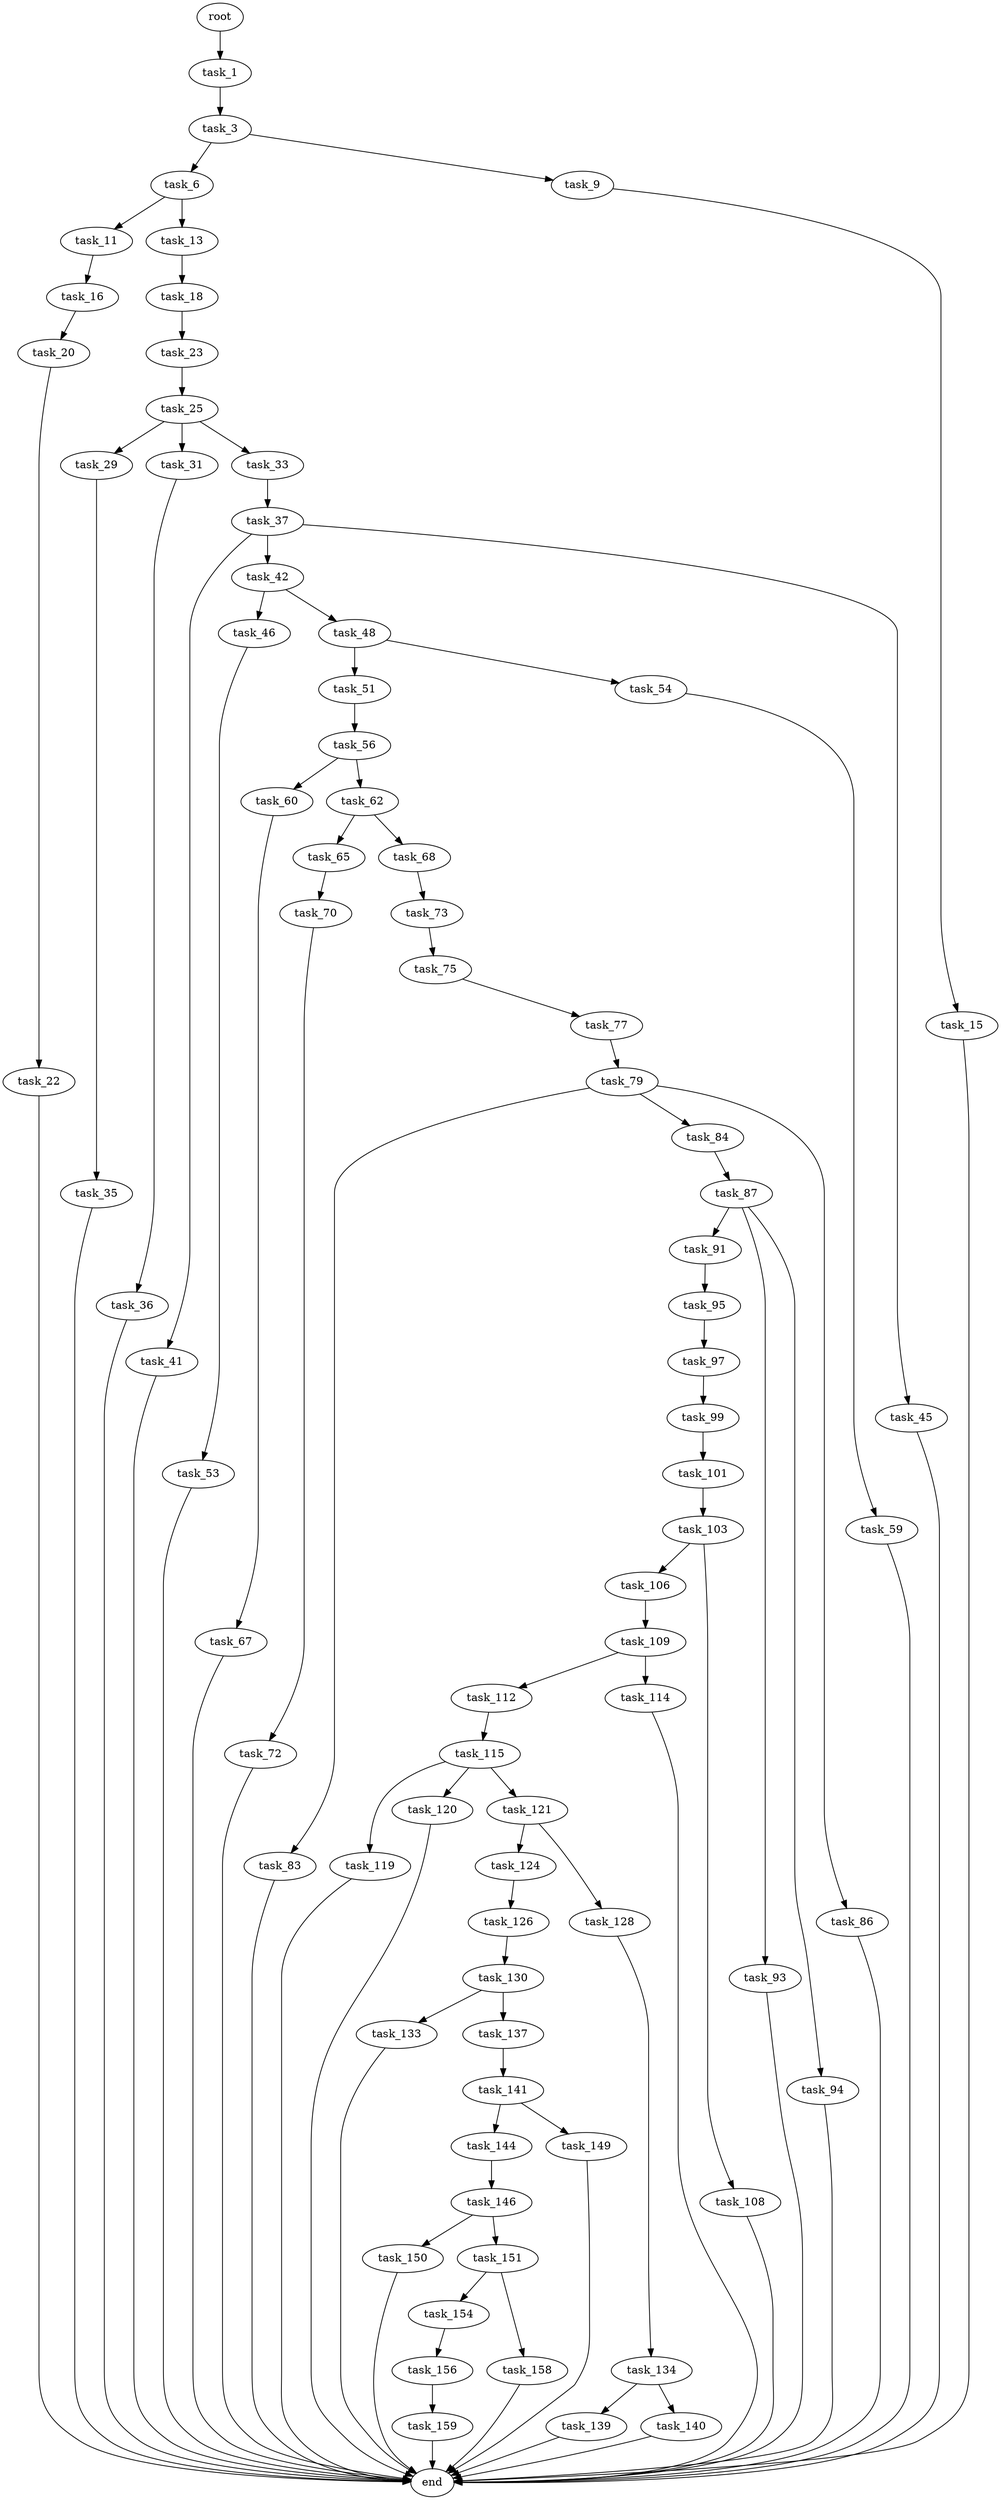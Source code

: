 digraph G {
  root [size="0.000000"];
  task_1 [size="8589934592.000000"];
  task_3 [size="28991029248.000000"];
  task_6 [size="490132828094.000000"];
  task_9 [size="5524498492.000000"];
  task_11 [size="192787871866.000000"];
  task_13 [size="18051231979.000000"];
  task_15 [size="41331093227.000000"];
  task_16 [size="290034018105.000000"];
  task_18 [size="3817370207.000000"];
  task_20 [size="28991029248.000000"];
  task_22 [size="5484582962.000000"];
  task_23 [size="6795403406.000000"];
  task_25 [size="827239194790.000000"];
  task_29 [size="13661784098.000000"];
  task_31 [size="134217728000.000000"];
  task_33 [size="21662676826.000000"];
  task_35 [size="68719476736.000000"];
  task_36 [size="68719476736.000000"];
  task_37 [size="549755813888.000000"];
  task_41 [size="9339491221.000000"];
  task_42 [size="4133900656.000000"];
  task_45 [size="319989918852.000000"];
  task_46 [size="782757789696.000000"];
  task_48 [size="33882310751.000000"];
  task_51 [size="6602850478.000000"];
  task_53 [size="94278809671.000000"];
  task_54 [size="8309057294.000000"];
  task_56 [size="1952166450.000000"];
  task_59 [size="8589934592.000000"];
  task_60 [size="119130168733.000000"];
  task_62 [size="18089634229.000000"];
  task_65 [size="532925570556.000000"];
  task_67 [size="26308204152.000000"];
  task_68 [size="8589934592.000000"];
  task_70 [size="368293445632.000000"];
  task_72 [size="628739562691.000000"];
  task_73 [size="1073741824000.000000"];
  task_75 [size="782757789696.000000"];
  task_77 [size="976114618.000000"];
  task_79 [size="23794921703.000000"];
  task_83 [size="231928233984.000000"];
  task_84 [size="68719476736.000000"];
  task_86 [size="1073741824000.000000"];
  task_87 [size="993674511333.000000"];
  task_91 [size="661453040521.000000"];
  task_93 [size="134217728000.000000"];
  task_94 [size="8589934592.000000"];
  task_95 [size="1073741824000.000000"];
  task_97 [size="207669731337.000000"];
  task_99 [size="789335549903.000000"];
  task_101 [size="17854935734.000000"];
  task_103 [size="867766956.000000"];
  task_106 [size="467033380114.000000"];
  task_108 [size="549755813888.000000"];
  task_109 [size="4978268699.000000"];
  task_112 [size="38021119489.000000"];
  task_114 [size="8589934592.000000"];
  task_115 [size="107257505764.000000"];
  task_119 [size="231928233984.000000"];
  task_120 [size="549755813888.000000"];
  task_121 [size="18409104145.000000"];
  task_124 [size="514711732801.000000"];
  task_126 [size="28991029248.000000"];
  task_128 [size="52894464580.000000"];
  task_130 [size="1454248736.000000"];
  task_133 [size="8589934592.000000"];
  task_134 [size="19377963657.000000"];
  task_137 [size="16650217626.000000"];
  task_139 [size="44047755509.000000"];
  task_140 [size="134217728000.000000"];
  task_141 [size="38162568989.000000"];
  task_144 [size="19111800180.000000"];
  task_146 [size="9710030893.000000"];
  task_149 [size="5858895382.000000"];
  task_150 [size="28991029248.000000"];
  task_151 [size="1073741824000.000000"];
  task_154 [size="68719476736.000000"];
  task_156 [size="7617412849.000000"];
  task_158 [size="355168106.000000"];
  task_159 [size="772893117194.000000"];
  end [size="0.000000"];

  root -> task_1 [size="1.000000"];
  task_1 -> task_3 [size="33554432.000000"];
  task_3 -> task_6 [size="75497472.000000"];
  task_3 -> task_9 [size="75497472.000000"];
  task_6 -> task_11 [size="411041792.000000"];
  task_6 -> task_13 [size="411041792.000000"];
  task_9 -> task_15 [size="209715200.000000"];
  task_11 -> task_16 [size="536870912.000000"];
  task_13 -> task_18 [size="411041792.000000"];
  task_15 -> end [size="1.000000"];
  task_16 -> task_20 [size="209715200.000000"];
  task_18 -> task_23 [size="134217728.000000"];
  task_20 -> task_22 [size="75497472.000000"];
  task_22 -> end [size="1.000000"];
  task_23 -> task_25 [size="301989888.000000"];
  task_25 -> task_29 [size="536870912.000000"];
  task_25 -> task_31 [size="536870912.000000"];
  task_25 -> task_33 [size="536870912.000000"];
  task_29 -> task_35 [size="411041792.000000"];
  task_31 -> task_36 [size="209715200.000000"];
  task_33 -> task_37 [size="33554432.000000"];
  task_35 -> end [size="1.000000"];
  task_36 -> end [size="1.000000"];
  task_37 -> task_41 [size="536870912.000000"];
  task_37 -> task_42 [size="536870912.000000"];
  task_37 -> task_45 [size="536870912.000000"];
  task_41 -> end [size="1.000000"];
  task_42 -> task_46 [size="75497472.000000"];
  task_42 -> task_48 [size="75497472.000000"];
  task_45 -> end [size="1.000000"];
  task_46 -> task_53 [size="679477248.000000"];
  task_48 -> task_51 [size="838860800.000000"];
  task_48 -> task_54 [size="838860800.000000"];
  task_51 -> task_56 [size="301989888.000000"];
  task_53 -> end [size="1.000000"];
  task_54 -> task_59 [size="411041792.000000"];
  task_56 -> task_60 [size="75497472.000000"];
  task_56 -> task_62 [size="75497472.000000"];
  task_59 -> end [size="1.000000"];
  task_60 -> task_67 [size="134217728.000000"];
  task_62 -> task_65 [size="411041792.000000"];
  task_62 -> task_68 [size="411041792.000000"];
  task_65 -> task_70 [size="411041792.000000"];
  task_67 -> end [size="1.000000"];
  task_68 -> task_73 [size="33554432.000000"];
  task_70 -> task_72 [size="411041792.000000"];
  task_72 -> end [size="1.000000"];
  task_73 -> task_75 [size="838860800.000000"];
  task_75 -> task_77 [size="679477248.000000"];
  task_77 -> task_79 [size="75497472.000000"];
  task_79 -> task_83 [size="411041792.000000"];
  task_79 -> task_84 [size="411041792.000000"];
  task_79 -> task_86 [size="411041792.000000"];
  task_83 -> end [size="1.000000"];
  task_84 -> task_87 [size="134217728.000000"];
  task_86 -> end [size="1.000000"];
  task_87 -> task_91 [size="679477248.000000"];
  task_87 -> task_93 [size="679477248.000000"];
  task_87 -> task_94 [size="679477248.000000"];
  task_91 -> task_95 [size="411041792.000000"];
  task_93 -> end [size="1.000000"];
  task_94 -> end [size="1.000000"];
  task_95 -> task_97 [size="838860800.000000"];
  task_97 -> task_99 [size="301989888.000000"];
  task_99 -> task_101 [size="679477248.000000"];
  task_101 -> task_103 [size="75497472.000000"];
  task_103 -> task_106 [size="33554432.000000"];
  task_103 -> task_108 [size="33554432.000000"];
  task_106 -> task_109 [size="301989888.000000"];
  task_108 -> end [size="1.000000"];
  task_109 -> task_112 [size="209715200.000000"];
  task_109 -> task_114 [size="209715200.000000"];
  task_112 -> task_115 [size="679477248.000000"];
  task_114 -> end [size="1.000000"];
  task_115 -> task_119 [size="411041792.000000"];
  task_115 -> task_120 [size="411041792.000000"];
  task_115 -> task_121 [size="411041792.000000"];
  task_119 -> end [size="1.000000"];
  task_120 -> end [size="1.000000"];
  task_121 -> task_124 [size="33554432.000000"];
  task_121 -> task_128 [size="33554432.000000"];
  task_124 -> task_126 [size="411041792.000000"];
  task_126 -> task_130 [size="75497472.000000"];
  task_128 -> task_134 [size="75497472.000000"];
  task_130 -> task_133 [size="134217728.000000"];
  task_130 -> task_137 [size="134217728.000000"];
  task_133 -> end [size="1.000000"];
  task_134 -> task_139 [size="536870912.000000"];
  task_134 -> task_140 [size="536870912.000000"];
  task_137 -> task_141 [size="301989888.000000"];
  task_139 -> end [size="1.000000"];
  task_140 -> end [size="1.000000"];
  task_141 -> task_144 [size="33554432.000000"];
  task_141 -> task_149 [size="33554432.000000"];
  task_144 -> task_146 [size="411041792.000000"];
  task_146 -> task_150 [size="411041792.000000"];
  task_146 -> task_151 [size="411041792.000000"];
  task_149 -> end [size="1.000000"];
  task_150 -> end [size="1.000000"];
  task_151 -> task_154 [size="838860800.000000"];
  task_151 -> task_158 [size="838860800.000000"];
  task_154 -> task_156 [size="134217728.000000"];
  task_156 -> task_159 [size="536870912.000000"];
  task_158 -> end [size="1.000000"];
  task_159 -> end [size="1.000000"];
}
